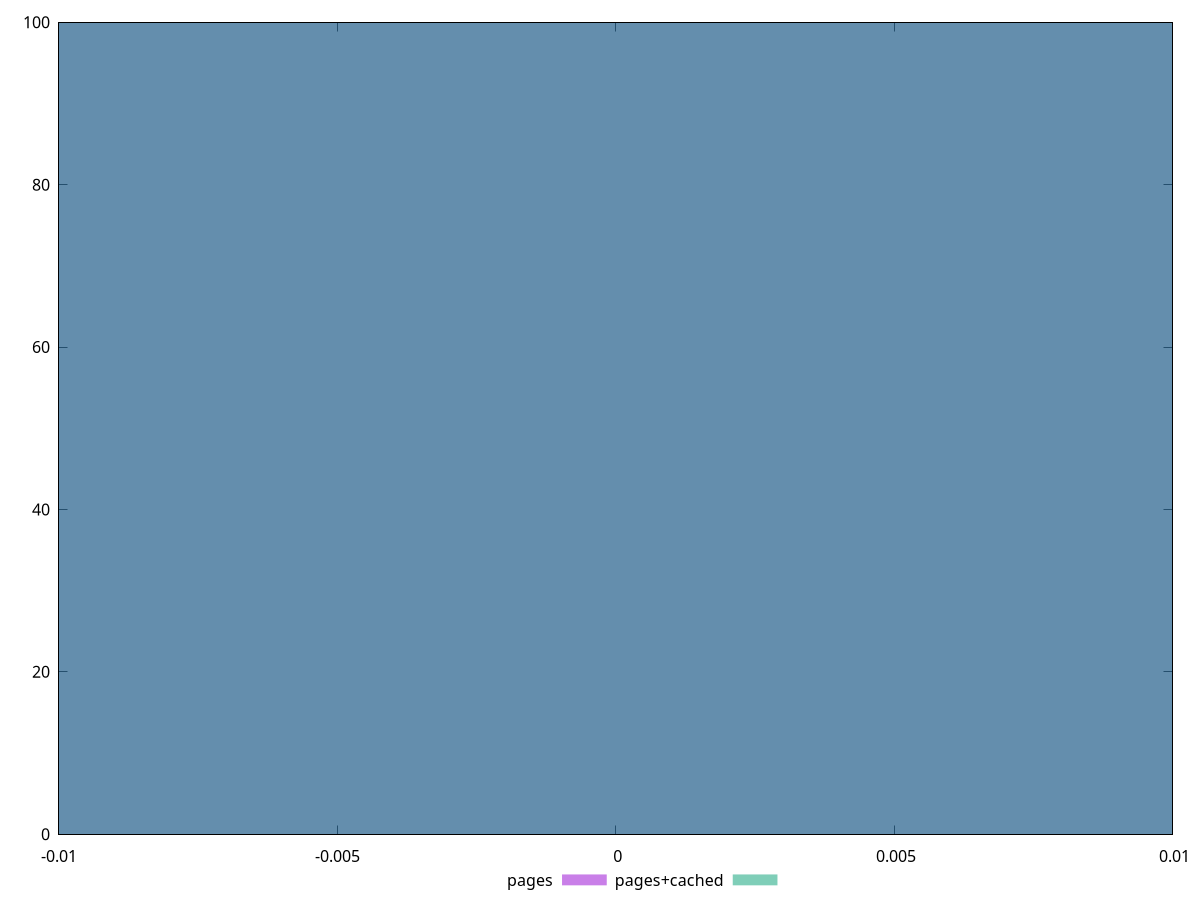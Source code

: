 reset

$pages <<EOF
0 100
EOF

$pagesCached <<EOF
0 100
EOF

set key outside below
set boxwidth 0.1
set xrange [-0.01:0.01]
set yrange [0:100]
set trange [0:100]
set style fill transparent solid 0.5 noborder
set terminal svg size 640, 500 enhanced background rgb 'white'
set output "report_00018_2021-02-10T15-25-16.877Z/efficient-animated-content/comparison/histogram/0_vs_1.svg"

plot $pages title "pages" with boxes, \
     $pagesCached title "pages+cached" with boxes

reset
